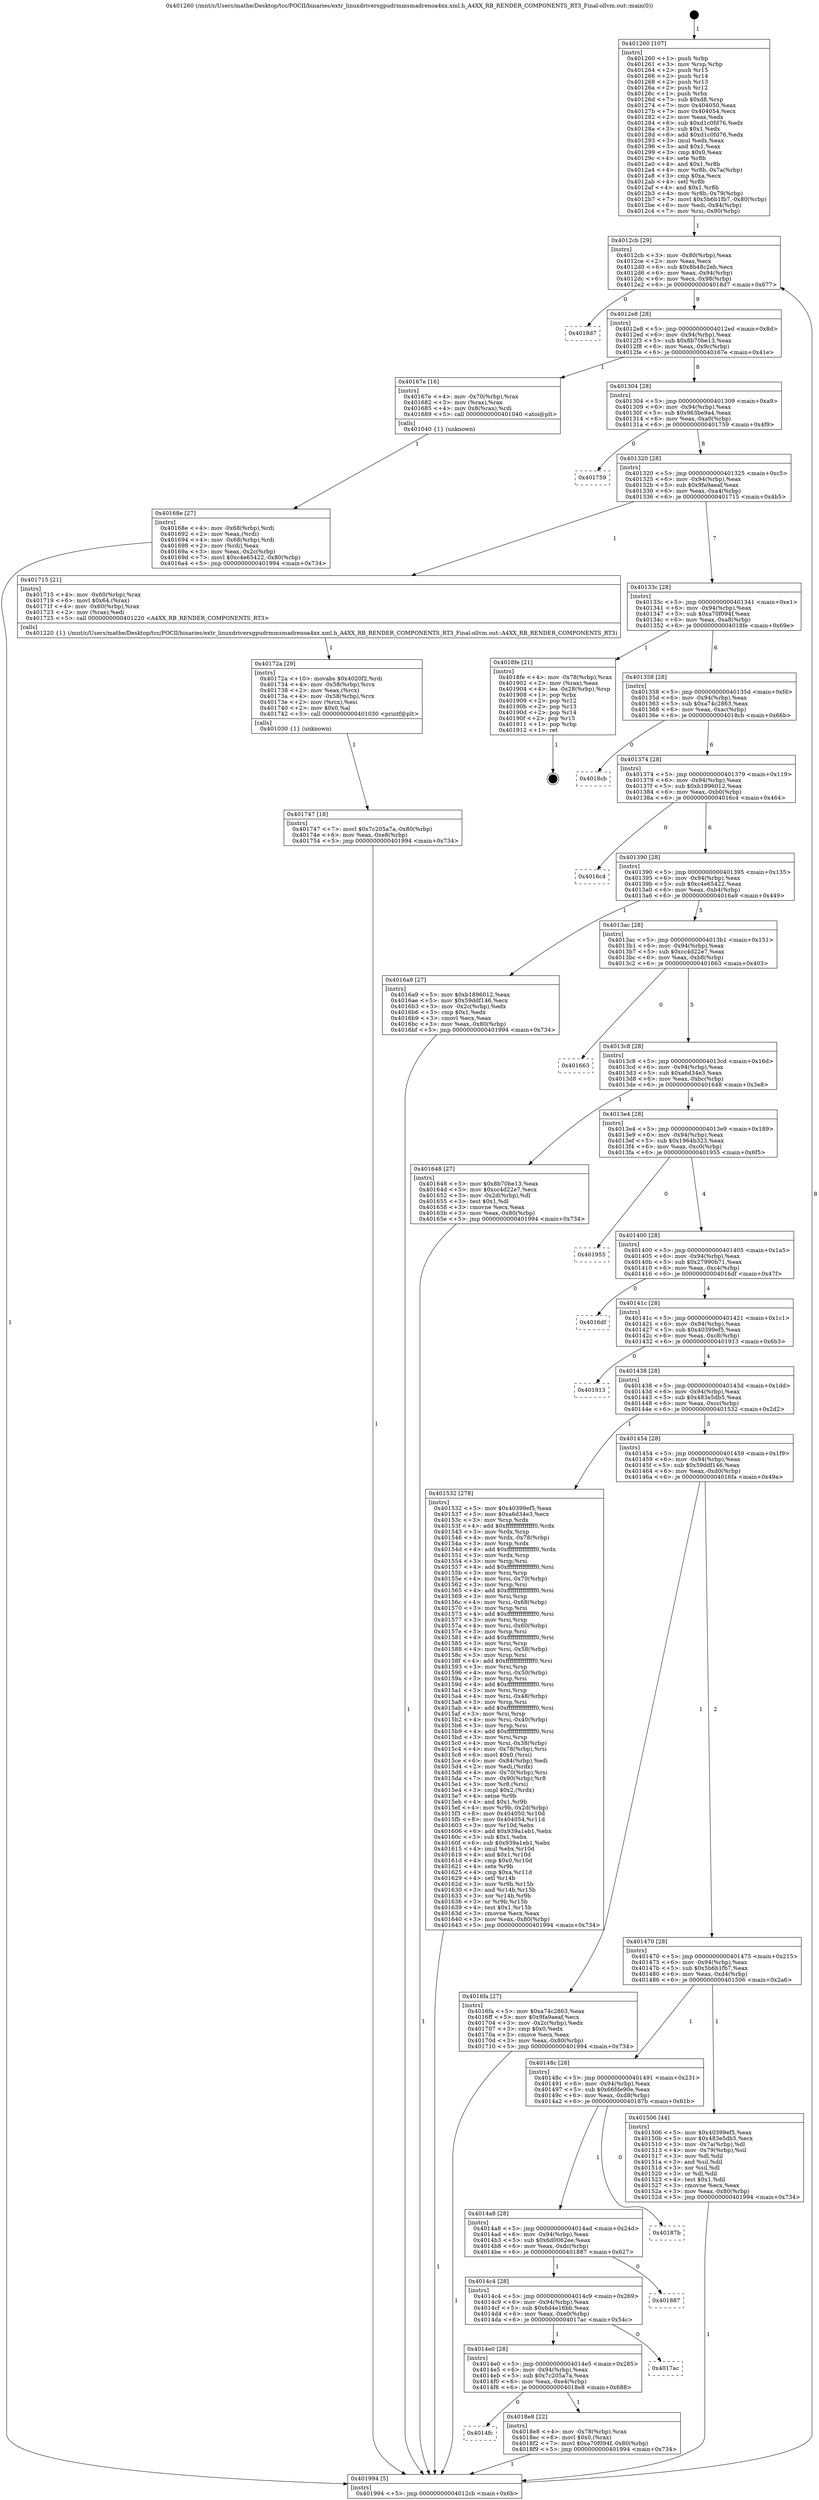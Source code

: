 digraph "0x401260" {
  label = "0x401260 (/mnt/c/Users/mathe/Desktop/tcc/POCII/binaries/extr_linuxdriversgpudrmmsmadrenoa4xx.xml.h_A4XX_RB_RENDER_COMPONENTS_RT3_Final-ollvm.out::main(0))"
  labelloc = "t"
  node[shape=record]

  Entry [label="",width=0.3,height=0.3,shape=circle,fillcolor=black,style=filled]
  "0x4012cb" [label="{
     0x4012cb [29]\l
     | [instrs]\l
     &nbsp;&nbsp;0x4012cb \<+3\>: mov -0x80(%rbp),%eax\l
     &nbsp;&nbsp;0x4012ce \<+2\>: mov %eax,%ecx\l
     &nbsp;&nbsp;0x4012d0 \<+6\>: sub $0x8b48c2eb,%ecx\l
     &nbsp;&nbsp;0x4012d6 \<+6\>: mov %eax,-0x94(%rbp)\l
     &nbsp;&nbsp;0x4012dc \<+6\>: mov %ecx,-0x98(%rbp)\l
     &nbsp;&nbsp;0x4012e2 \<+6\>: je 00000000004018d7 \<main+0x677\>\l
  }"]
  "0x4018d7" [label="{
     0x4018d7\l
  }", style=dashed]
  "0x4012e8" [label="{
     0x4012e8 [28]\l
     | [instrs]\l
     &nbsp;&nbsp;0x4012e8 \<+5\>: jmp 00000000004012ed \<main+0x8d\>\l
     &nbsp;&nbsp;0x4012ed \<+6\>: mov -0x94(%rbp),%eax\l
     &nbsp;&nbsp;0x4012f3 \<+5\>: sub $0x8b70be13,%eax\l
     &nbsp;&nbsp;0x4012f8 \<+6\>: mov %eax,-0x9c(%rbp)\l
     &nbsp;&nbsp;0x4012fe \<+6\>: je 000000000040167e \<main+0x41e\>\l
  }"]
  Exit [label="",width=0.3,height=0.3,shape=circle,fillcolor=black,style=filled,peripheries=2]
  "0x40167e" [label="{
     0x40167e [16]\l
     | [instrs]\l
     &nbsp;&nbsp;0x40167e \<+4\>: mov -0x70(%rbp),%rax\l
     &nbsp;&nbsp;0x401682 \<+3\>: mov (%rax),%rax\l
     &nbsp;&nbsp;0x401685 \<+4\>: mov 0x8(%rax),%rdi\l
     &nbsp;&nbsp;0x401689 \<+5\>: call 0000000000401040 \<atoi@plt\>\l
     | [calls]\l
     &nbsp;&nbsp;0x401040 \{1\} (unknown)\l
  }"]
  "0x401304" [label="{
     0x401304 [28]\l
     | [instrs]\l
     &nbsp;&nbsp;0x401304 \<+5\>: jmp 0000000000401309 \<main+0xa9\>\l
     &nbsp;&nbsp;0x401309 \<+6\>: mov -0x94(%rbp),%eax\l
     &nbsp;&nbsp;0x40130f \<+5\>: sub $0x963be9a4,%eax\l
     &nbsp;&nbsp;0x401314 \<+6\>: mov %eax,-0xa0(%rbp)\l
     &nbsp;&nbsp;0x40131a \<+6\>: je 0000000000401759 \<main+0x4f9\>\l
  }"]
  "0x4014fc" [label="{
     0x4014fc\l
  }", style=dashed]
  "0x401759" [label="{
     0x401759\l
  }", style=dashed]
  "0x401320" [label="{
     0x401320 [28]\l
     | [instrs]\l
     &nbsp;&nbsp;0x401320 \<+5\>: jmp 0000000000401325 \<main+0xc5\>\l
     &nbsp;&nbsp;0x401325 \<+6\>: mov -0x94(%rbp),%eax\l
     &nbsp;&nbsp;0x40132b \<+5\>: sub $0x9fa9aeaf,%eax\l
     &nbsp;&nbsp;0x401330 \<+6\>: mov %eax,-0xa4(%rbp)\l
     &nbsp;&nbsp;0x401336 \<+6\>: je 0000000000401715 \<main+0x4b5\>\l
  }"]
  "0x4018e8" [label="{
     0x4018e8 [22]\l
     | [instrs]\l
     &nbsp;&nbsp;0x4018e8 \<+4\>: mov -0x78(%rbp),%rax\l
     &nbsp;&nbsp;0x4018ec \<+6\>: movl $0x0,(%rax)\l
     &nbsp;&nbsp;0x4018f2 \<+7\>: movl $0xa70f094f,-0x80(%rbp)\l
     &nbsp;&nbsp;0x4018f9 \<+5\>: jmp 0000000000401994 \<main+0x734\>\l
  }"]
  "0x401715" [label="{
     0x401715 [21]\l
     | [instrs]\l
     &nbsp;&nbsp;0x401715 \<+4\>: mov -0x60(%rbp),%rax\l
     &nbsp;&nbsp;0x401719 \<+6\>: movl $0x64,(%rax)\l
     &nbsp;&nbsp;0x40171f \<+4\>: mov -0x60(%rbp),%rax\l
     &nbsp;&nbsp;0x401723 \<+2\>: mov (%rax),%edi\l
     &nbsp;&nbsp;0x401725 \<+5\>: call 0000000000401220 \<A4XX_RB_RENDER_COMPONENTS_RT3\>\l
     | [calls]\l
     &nbsp;&nbsp;0x401220 \{1\} (/mnt/c/Users/mathe/Desktop/tcc/POCII/binaries/extr_linuxdriversgpudrmmsmadrenoa4xx.xml.h_A4XX_RB_RENDER_COMPONENTS_RT3_Final-ollvm.out::A4XX_RB_RENDER_COMPONENTS_RT3)\l
  }"]
  "0x40133c" [label="{
     0x40133c [28]\l
     | [instrs]\l
     &nbsp;&nbsp;0x40133c \<+5\>: jmp 0000000000401341 \<main+0xe1\>\l
     &nbsp;&nbsp;0x401341 \<+6\>: mov -0x94(%rbp),%eax\l
     &nbsp;&nbsp;0x401347 \<+5\>: sub $0xa70f094f,%eax\l
     &nbsp;&nbsp;0x40134c \<+6\>: mov %eax,-0xa8(%rbp)\l
     &nbsp;&nbsp;0x401352 \<+6\>: je 00000000004018fe \<main+0x69e\>\l
  }"]
  "0x4014e0" [label="{
     0x4014e0 [28]\l
     | [instrs]\l
     &nbsp;&nbsp;0x4014e0 \<+5\>: jmp 00000000004014e5 \<main+0x285\>\l
     &nbsp;&nbsp;0x4014e5 \<+6\>: mov -0x94(%rbp),%eax\l
     &nbsp;&nbsp;0x4014eb \<+5\>: sub $0x7c205a7a,%eax\l
     &nbsp;&nbsp;0x4014f0 \<+6\>: mov %eax,-0xe4(%rbp)\l
     &nbsp;&nbsp;0x4014f6 \<+6\>: je 00000000004018e8 \<main+0x688\>\l
  }"]
  "0x4018fe" [label="{
     0x4018fe [21]\l
     | [instrs]\l
     &nbsp;&nbsp;0x4018fe \<+4\>: mov -0x78(%rbp),%rax\l
     &nbsp;&nbsp;0x401902 \<+2\>: mov (%rax),%eax\l
     &nbsp;&nbsp;0x401904 \<+4\>: lea -0x28(%rbp),%rsp\l
     &nbsp;&nbsp;0x401908 \<+1\>: pop %rbx\l
     &nbsp;&nbsp;0x401909 \<+2\>: pop %r12\l
     &nbsp;&nbsp;0x40190b \<+2\>: pop %r13\l
     &nbsp;&nbsp;0x40190d \<+2\>: pop %r14\l
     &nbsp;&nbsp;0x40190f \<+2\>: pop %r15\l
     &nbsp;&nbsp;0x401911 \<+1\>: pop %rbp\l
     &nbsp;&nbsp;0x401912 \<+1\>: ret\l
  }"]
  "0x401358" [label="{
     0x401358 [28]\l
     | [instrs]\l
     &nbsp;&nbsp;0x401358 \<+5\>: jmp 000000000040135d \<main+0xfd\>\l
     &nbsp;&nbsp;0x40135d \<+6\>: mov -0x94(%rbp),%eax\l
     &nbsp;&nbsp;0x401363 \<+5\>: sub $0xa74c2863,%eax\l
     &nbsp;&nbsp;0x401368 \<+6\>: mov %eax,-0xac(%rbp)\l
     &nbsp;&nbsp;0x40136e \<+6\>: je 00000000004018cb \<main+0x66b\>\l
  }"]
  "0x4017ac" [label="{
     0x4017ac\l
  }", style=dashed]
  "0x4018cb" [label="{
     0x4018cb\l
  }", style=dashed]
  "0x401374" [label="{
     0x401374 [28]\l
     | [instrs]\l
     &nbsp;&nbsp;0x401374 \<+5\>: jmp 0000000000401379 \<main+0x119\>\l
     &nbsp;&nbsp;0x401379 \<+6\>: mov -0x94(%rbp),%eax\l
     &nbsp;&nbsp;0x40137f \<+5\>: sub $0xb1896012,%eax\l
     &nbsp;&nbsp;0x401384 \<+6\>: mov %eax,-0xb0(%rbp)\l
     &nbsp;&nbsp;0x40138a \<+6\>: je 00000000004016c4 \<main+0x464\>\l
  }"]
  "0x4014c4" [label="{
     0x4014c4 [28]\l
     | [instrs]\l
     &nbsp;&nbsp;0x4014c4 \<+5\>: jmp 00000000004014c9 \<main+0x269\>\l
     &nbsp;&nbsp;0x4014c9 \<+6\>: mov -0x94(%rbp),%eax\l
     &nbsp;&nbsp;0x4014cf \<+5\>: sub $0x6d4e16bb,%eax\l
     &nbsp;&nbsp;0x4014d4 \<+6\>: mov %eax,-0xe0(%rbp)\l
     &nbsp;&nbsp;0x4014da \<+6\>: je 00000000004017ac \<main+0x54c\>\l
  }"]
  "0x4016c4" [label="{
     0x4016c4\l
  }", style=dashed]
  "0x401390" [label="{
     0x401390 [28]\l
     | [instrs]\l
     &nbsp;&nbsp;0x401390 \<+5\>: jmp 0000000000401395 \<main+0x135\>\l
     &nbsp;&nbsp;0x401395 \<+6\>: mov -0x94(%rbp),%eax\l
     &nbsp;&nbsp;0x40139b \<+5\>: sub $0xc4e65422,%eax\l
     &nbsp;&nbsp;0x4013a0 \<+6\>: mov %eax,-0xb4(%rbp)\l
     &nbsp;&nbsp;0x4013a6 \<+6\>: je 00000000004016a9 \<main+0x449\>\l
  }"]
  "0x401887" [label="{
     0x401887\l
  }", style=dashed]
  "0x4016a9" [label="{
     0x4016a9 [27]\l
     | [instrs]\l
     &nbsp;&nbsp;0x4016a9 \<+5\>: mov $0xb1896012,%eax\l
     &nbsp;&nbsp;0x4016ae \<+5\>: mov $0x59ddf146,%ecx\l
     &nbsp;&nbsp;0x4016b3 \<+3\>: mov -0x2c(%rbp),%edx\l
     &nbsp;&nbsp;0x4016b6 \<+3\>: cmp $0x1,%edx\l
     &nbsp;&nbsp;0x4016b9 \<+3\>: cmovl %ecx,%eax\l
     &nbsp;&nbsp;0x4016bc \<+3\>: mov %eax,-0x80(%rbp)\l
     &nbsp;&nbsp;0x4016bf \<+5\>: jmp 0000000000401994 \<main+0x734\>\l
  }"]
  "0x4013ac" [label="{
     0x4013ac [28]\l
     | [instrs]\l
     &nbsp;&nbsp;0x4013ac \<+5\>: jmp 00000000004013b1 \<main+0x151\>\l
     &nbsp;&nbsp;0x4013b1 \<+6\>: mov -0x94(%rbp),%eax\l
     &nbsp;&nbsp;0x4013b7 \<+5\>: sub $0xcc4d22e7,%eax\l
     &nbsp;&nbsp;0x4013bc \<+6\>: mov %eax,-0xb8(%rbp)\l
     &nbsp;&nbsp;0x4013c2 \<+6\>: je 0000000000401663 \<main+0x403\>\l
  }"]
  "0x4014a8" [label="{
     0x4014a8 [28]\l
     | [instrs]\l
     &nbsp;&nbsp;0x4014a8 \<+5\>: jmp 00000000004014ad \<main+0x24d\>\l
     &nbsp;&nbsp;0x4014ad \<+6\>: mov -0x94(%rbp),%eax\l
     &nbsp;&nbsp;0x4014b3 \<+5\>: sub $0x6d0062ee,%eax\l
     &nbsp;&nbsp;0x4014b8 \<+6\>: mov %eax,-0xdc(%rbp)\l
     &nbsp;&nbsp;0x4014be \<+6\>: je 0000000000401887 \<main+0x627\>\l
  }"]
  "0x401663" [label="{
     0x401663\l
  }", style=dashed]
  "0x4013c8" [label="{
     0x4013c8 [28]\l
     | [instrs]\l
     &nbsp;&nbsp;0x4013c8 \<+5\>: jmp 00000000004013cd \<main+0x16d\>\l
     &nbsp;&nbsp;0x4013cd \<+6\>: mov -0x94(%rbp),%eax\l
     &nbsp;&nbsp;0x4013d3 \<+5\>: sub $0xa6d34e3,%eax\l
     &nbsp;&nbsp;0x4013d8 \<+6\>: mov %eax,-0xbc(%rbp)\l
     &nbsp;&nbsp;0x4013de \<+6\>: je 0000000000401648 \<main+0x3e8\>\l
  }"]
  "0x40187b" [label="{
     0x40187b\l
  }", style=dashed]
  "0x401648" [label="{
     0x401648 [27]\l
     | [instrs]\l
     &nbsp;&nbsp;0x401648 \<+5\>: mov $0x8b70be13,%eax\l
     &nbsp;&nbsp;0x40164d \<+5\>: mov $0xcc4d22e7,%ecx\l
     &nbsp;&nbsp;0x401652 \<+3\>: mov -0x2d(%rbp),%dl\l
     &nbsp;&nbsp;0x401655 \<+3\>: test $0x1,%dl\l
     &nbsp;&nbsp;0x401658 \<+3\>: cmovne %ecx,%eax\l
     &nbsp;&nbsp;0x40165b \<+3\>: mov %eax,-0x80(%rbp)\l
     &nbsp;&nbsp;0x40165e \<+5\>: jmp 0000000000401994 \<main+0x734\>\l
  }"]
  "0x4013e4" [label="{
     0x4013e4 [28]\l
     | [instrs]\l
     &nbsp;&nbsp;0x4013e4 \<+5\>: jmp 00000000004013e9 \<main+0x189\>\l
     &nbsp;&nbsp;0x4013e9 \<+6\>: mov -0x94(%rbp),%eax\l
     &nbsp;&nbsp;0x4013ef \<+5\>: sub $0x1964b323,%eax\l
     &nbsp;&nbsp;0x4013f4 \<+6\>: mov %eax,-0xc0(%rbp)\l
     &nbsp;&nbsp;0x4013fa \<+6\>: je 0000000000401955 \<main+0x6f5\>\l
  }"]
  "0x401747" [label="{
     0x401747 [18]\l
     | [instrs]\l
     &nbsp;&nbsp;0x401747 \<+7\>: movl $0x7c205a7a,-0x80(%rbp)\l
     &nbsp;&nbsp;0x40174e \<+6\>: mov %eax,-0xe8(%rbp)\l
     &nbsp;&nbsp;0x401754 \<+5\>: jmp 0000000000401994 \<main+0x734\>\l
  }"]
  "0x401955" [label="{
     0x401955\l
  }", style=dashed]
  "0x401400" [label="{
     0x401400 [28]\l
     | [instrs]\l
     &nbsp;&nbsp;0x401400 \<+5\>: jmp 0000000000401405 \<main+0x1a5\>\l
     &nbsp;&nbsp;0x401405 \<+6\>: mov -0x94(%rbp),%eax\l
     &nbsp;&nbsp;0x40140b \<+5\>: sub $0x27990b71,%eax\l
     &nbsp;&nbsp;0x401410 \<+6\>: mov %eax,-0xc4(%rbp)\l
     &nbsp;&nbsp;0x401416 \<+6\>: je 00000000004016df \<main+0x47f\>\l
  }"]
  "0x40172a" [label="{
     0x40172a [29]\l
     | [instrs]\l
     &nbsp;&nbsp;0x40172a \<+10\>: movabs $0x4020f2,%rdi\l
     &nbsp;&nbsp;0x401734 \<+4\>: mov -0x58(%rbp),%rcx\l
     &nbsp;&nbsp;0x401738 \<+2\>: mov %eax,(%rcx)\l
     &nbsp;&nbsp;0x40173a \<+4\>: mov -0x58(%rbp),%rcx\l
     &nbsp;&nbsp;0x40173e \<+2\>: mov (%rcx),%esi\l
     &nbsp;&nbsp;0x401740 \<+2\>: mov $0x0,%al\l
     &nbsp;&nbsp;0x401742 \<+5\>: call 0000000000401030 \<printf@plt\>\l
     | [calls]\l
     &nbsp;&nbsp;0x401030 \{1\} (unknown)\l
  }"]
  "0x4016df" [label="{
     0x4016df\l
  }", style=dashed]
  "0x40141c" [label="{
     0x40141c [28]\l
     | [instrs]\l
     &nbsp;&nbsp;0x40141c \<+5\>: jmp 0000000000401421 \<main+0x1c1\>\l
     &nbsp;&nbsp;0x401421 \<+6\>: mov -0x94(%rbp),%eax\l
     &nbsp;&nbsp;0x401427 \<+5\>: sub $0x40399ef5,%eax\l
     &nbsp;&nbsp;0x40142c \<+6\>: mov %eax,-0xc8(%rbp)\l
     &nbsp;&nbsp;0x401432 \<+6\>: je 0000000000401913 \<main+0x6b3\>\l
  }"]
  "0x40168e" [label="{
     0x40168e [27]\l
     | [instrs]\l
     &nbsp;&nbsp;0x40168e \<+4\>: mov -0x68(%rbp),%rdi\l
     &nbsp;&nbsp;0x401692 \<+2\>: mov %eax,(%rdi)\l
     &nbsp;&nbsp;0x401694 \<+4\>: mov -0x68(%rbp),%rdi\l
     &nbsp;&nbsp;0x401698 \<+2\>: mov (%rdi),%eax\l
     &nbsp;&nbsp;0x40169a \<+3\>: mov %eax,-0x2c(%rbp)\l
     &nbsp;&nbsp;0x40169d \<+7\>: movl $0xc4e65422,-0x80(%rbp)\l
     &nbsp;&nbsp;0x4016a4 \<+5\>: jmp 0000000000401994 \<main+0x734\>\l
  }"]
  "0x401913" [label="{
     0x401913\l
  }", style=dashed]
  "0x401438" [label="{
     0x401438 [28]\l
     | [instrs]\l
     &nbsp;&nbsp;0x401438 \<+5\>: jmp 000000000040143d \<main+0x1dd\>\l
     &nbsp;&nbsp;0x40143d \<+6\>: mov -0x94(%rbp),%eax\l
     &nbsp;&nbsp;0x401443 \<+5\>: sub $0x483e5db5,%eax\l
     &nbsp;&nbsp;0x401448 \<+6\>: mov %eax,-0xcc(%rbp)\l
     &nbsp;&nbsp;0x40144e \<+6\>: je 0000000000401532 \<main+0x2d2\>\l
  }"]
  "0x401260" [label="{
     0x401260 [107]\l
     | [instrs]\l
     &nbsp;&nbsp;0x401260 \<+1\>: push %rbp\l
     &nbsp;&nbsp;0x401261 \<+3\>: mov %rsp,%rbp\l
     &nbsp;&nbsp;0x401264 \<+2\>: push %r15\l
     &nbsp;&nbsp;0x401266 \<+2\>: push %r14\l
     &nbsp;&nbsp;0x401268 \<+2\>: push %r13\l
     &nbsp;&nbsp;0x40126a \<+2\>: push %r12\l
     &nbsp;&nbsp;0x40126c \<+1\>: push %rbx\l
     &nbsp;&nbsp;0x40126d \<+7\>: sub $0xd8,%rsp\l
     &nbsp;&nbsp;0x401274 \<+7\>: mov 0x404050,%eax\l
     &nbsp;&nbsp;0x40127b \<+7\>: mov 0x404054,%ecx\l
     &nbsp;&nbsp;0x401282 \<+2\>: mov %eax,%edx\l
     &nbsp;&nbsp;0x401284 \<+6\>: sub $0xd1c0fd76,%edx\l
     &nbsp;&nbsp;0x40128a \<+3\>: sub $0x1,%edx\l
     &nbsp;&nbsp;0x40128d \<+6\>: add $0xd1c0fd76,%edx\l
     &nbsp;&nbsp;0x401293 \<+3\>: imul %edx,%eax\l
     &nbsp;&nbsp;0x401296 \<+3\>: and $0x1,%eax\l
     &nbsp;&nbsp;0x401299 \<+3\>: cmp $0x0,%eax\l
     &nbsp;&nbsp;0x40129c \<+4\>: sete %r8b\l
     &nbsp;&nbsp;0x4012a0 \<+4\>: and $0x1,%r8b\l
     &nbsp;&nbsp;0x4012a4 \<+4\>: mov %r8b,-0x7a(%rbp)\l
     &nbsp;&nbsp;0x4012a8 \<+3\>: cmp $0xa,%ecx\l
     &nbsp;&nbsp;0x4012ab \<+4\>: setl %r8b\l
     &nbsp;&nbsp;0x4012af \<+4\>: and $0x1,%r8b\l
     &nbsp;&nbsp;0x4012b3 \<+4\>: mov %r8b,-0x79(%rbp)\l
     &nbsp;&nbsp;0x4012b7 \<+7\>: movl $0x5b6b1fb7,-0x80(%rbp)\l
     &nbsp;&nbsp;0x4012be \<+6\>: mov %edi,-0x84(%rbp)\l
     &nbsp;&nbsp;0x4012c4 \<+7\>: mov %rsi,-0x90(%rbp)\l
  }"]
  "0x401532" [label="{
     0x401532 [278]\l
     | [instrs]\l
     &nbsp;&nbsp;0x401532 \<+5\>: mov $0x40399ef5,%eax\l
     &nbsp;&nbsp;0x401537 \<+5\>: mov $0xa6d34e3,%ecx\l
     &nbsp;&nbsp;0x40153c \<+3\>: mov %rsp,%rdx\l
     &nbsp;&nbsp;0x40153f \<+4\>: add $0xfffffffffffffff0,%rdx\l
     &nbsp;&nbsp;0x401543 \<+3\>: mov %rdx,%rsp\l
     &nbsp;&nbsp;0x401546 \<+4\>: mov %rdx,-0x78(%rbp)\l
     &nbsp;&nbsp;0x40154a \<+3\>: mov %rsp,%rdx\l
     &nbsp;&nbsp;0x40154d \<+4\>: add $0xfffffffffffffff0,%rdx\l
     &nbsp;&nbsp;0x401551 \<+3\>: mov %rdx,%rsp\l
     &nbsp;&nbsp;0x401554 \<+3\>: mov %rsp,%rsi\l
     &nbsp;&nbsp;0x401557 \<+4\>: add $0xfffffffffffffff0,%rsi\l
     &nbsp;&nbsp;0x40155b \<+3\>: mov %rsi,%rsp\l
     &nbsp;&nbsp;0x40155e \<+4\>: mov %rsi,-0x70(%rbp)\l
     &nbsp;&nbsp;0x401562 \<+3\>: mov %rsp,%rsi\l
     &nbsp;&nbsp;0x401565 \<+4\>: add $0xfffffffffffffff0,%rsi\l
     &nbsp;&nbsp;0x401569 \<+3\>: mov %rsi,%rsp\l
     &nbsp;&nbsp;0x40156c \<+4\>: mov %rsi,-0x68(%rbp)\l
     &nbsp;&nbsp;0x401570 \<+3\>: mov %rsp,%rsi\l
     &nbsp;&nbsp;0x401573 \<+4\>: add $0xfffffffffffffff0,%rsi\l
     &nbsp;&nbsp;0x401577 \<+3\>: mov %rsi,%rsp\l
     &nbsp;&nbsp;0x40157a \<+4\>: mov %rsi,-0x60(%rbp)\l
     &nbsp;&nbsp;0x40157e \<+3\>: mov %rsp,%rsi\l
     &nbsp;&nbsp;0x401581 \<+4\>: add $0xfffffffffffffff0,%rsi\l
     &nbsp;&nbsp;0x401585 \<+3\>: mov %rsi,%rsp\l
     &nbsp;&nbsp;0x401588 \<+4\>: mov %rsi,-0x58(%rbp)\l
     &nbsp;&nbsp;0x40158c \<+3\>: mov %rsp,%rsi\l
     &nbsp;&nbsp;0x40158f \<+4\>: add $0xfffffffffffffff0,%rsi\l
     &nbsp;&nbsp;0x401593 \<+3\>: mov %rsi,%rsp\l
     &nbsp;&nbsp;0x401596 \<+4\>: mov %rsi,-0x50(%rbp)\l
     &nbsp;&nbsp;0x40159a \<+3\>: mov %rsp,%rsi\l
     &nbsp;&nbsp;0x40159d \<+4\>: add $0xfffffffffffffff0,%rsi\l
     &nbsp;&nbsp;0x4015a1 \<+3\>: mov %rsi,%rsp\l
     &nbsp;&nbsp;0x4015a4 \<+4\>: mov %rsi,-0x48(%rbp)\l
     &nbsp;&nbsp;0x4015a8 \<+3\>: mov %rsp,%rsi\l
     &nbsp;&nbsp;0x4015ab \<+4\>: add $0xfffffffffffffff0,%rsi\l
     &nbsp;&nbsp;0x4015af \<+3\>: mov %rsi,%rsp\l
     &nbsp;&nbsp;0x4015b2 \<+4\>: mov %rsi,-0x40(%rbp)\l
     &nbsp;&nbsp;0x4015b6 \<+3\>: mov %rsp,%rsi\l
     &nbsp;&nbsp;0x4015b9 \<+4\>: add $0xfffffffffffffff0,%rsi\l
     &nbsp;&nbsp;0x4015bd \<+3\>: mov %rsi,%rsp\l
     &nbsp;&nbsp;0x4015c0 \<+4\>: mov %rsi,-0x38(%rbp)\l
     &nbsp;&nbsp;0x4015c4 \<+4\>: mov -0x78(%rbp),%rsi\l
     &nbsp;&nbsp;0x4015c8 \<+6\>: movl $0x0,(%rsi)\l
     &nbsp;&nbsp;0x4015ce \<+6\>: mov -0x84(%rbp),%edi\l
     &nbsp;&nbsp;0x4015d4 \<+2\>: mov %edi,(%rdx)\l
     &nbsp;&nbsp;0x4015d6 \<+4\>: mov -0x70(%rbp),%rsi\l
     &nbsp;&nbsp;0x4015da \<+7\>: mov -0x90(%rbp),%r8\l
     &nbsp;&nbsp;0x4015e1 \<+3\>: mov %r8,(%rsi)\l
     &nbsp;&nbsp;0x4015e4 \<+3\>: cmpl $0x2,(%rdx)\l
     &nbsp;&nbsp;0x4015e7 \<+4\>: setne %r9b\l
     &nbsp;&nbsp;0x4015eb \<+4\>: and $0x1,%r9b\l
     &nbsp;&nbsp;0x4015ef \<+4\>: mov %r9b,-0x2d(%rbp)\l
     &nbsp;&nbsp;0x4015f3 \<+8\>: mov 0x404050,%r10d\l
     &nbsp;&nbsp;0x4015fb \<+8\>: mov 0x404054,%r11d\l
     &nbsp;&nbsp;0x401603 \<+3\>: mov %r10d,%ebx\l
     &nbsp;&nbsp;0x401606 \<+6\>: add $0x939a1eb1,%ebx\l
     &nbsp;&nbsp;0x40160c \<+3\>: sub $0x1,%ebx\l
     &nbsp;&nbsp;0x40160f \<+6\>: sub $0x939a1eb1,%ebx\l
     &nbsp;&nbsp;0x401615 \<+4\>: imul %ebx,%r10d\l
     &nbsp;&nbsp;0x401619 \<+4\>: and $0x1,%r10d\l
     &nbsp;&nbsp;0x40161d \<+4\>: cmp $0x0,%r10d\l
     &nbsp;&nbsp;0x401621 \<+4\>: sete %r9b\l
     &nbsp;&nbsp;0x401625 \<+4\>: cmp $0xa,%r11d\l
     &nbsp;&nbsp;0x401629 \<+4\>: setl %r14b\l
     &nbsp;&nbsp;0x40162d \<+3\>: mov %r9b,%r15b\l
     &nbsp;&nbsp;0x401630 \<+3\>: and %r14b,%r15b\l
     &nbsp;&nbsp;0x401633 \<+3\>: xor %r14b,%r9b\l
     &nbsp;&nbsp;0x401636 \<+3\>: or %r9b,%r15b\l
     &nbsp;&nbsp;0x401639 \<+4\>: test $0x1,%r15b\l
     &nbsp;&nbsp;0x40163d \<+3\>: cmovne %ecx,%eax\l
     &nbsp;&nbsp;0x401640 \<+3\>: mov %eax,-0x80(%rbp)\l
     &nbsp;&nbsp;0x401643 \<+5\>: jmp 0000000000401994 \<main+0x734\>\l
  }"]
  "0x401454" [label="{
     0x401454 [28]\l
     | [instrs]\l
     &nbsp;&nbsp;0x401454 \<+5\>: jmp 0000000000401459 \<main+0x1f9\>\l
     &nbsp;&nbsp;0x401459 \<+6\>: mov -0x94(%rbp),%eax\l
     &nbsp;&nbsp;0x40145f \<+5\>: sub $0x59ddf146,%eax\l
     &nbsp;&nbsp;0x401464 \<+6\>: mov %eax,-0xd0(%rbp)\l
     &nbsp;&nbsp;0x40146a \<+6\>: je 00000000004016fa \<main+0x49a\>\l
  }"]
  "0x401994" [label="{
     0x401994 [5]\l
     | [instrs]\l
     &nbsp;&nbsp;0x401994 \<+5\>: jmp 00000000004012cb \<main+0x6b\>\l
  }"]
  "0x4016fa" [label="{
     0x4016fa [27]\l
     | [instrs]\l
     &nbsp;&nbsp;0x4016fa \<+5\>: mov $0xa74c2863,%eax\l
     &nbsp;&nbsp;0x4016ff \<+5\>: mov $0x9fa9aeaf,%ecx\l
     &nbsp;&nbsp;0x401704 \<+3\>: mov -0x2c(%rbp),%edx\l
     &nbsp;&nbsp;0x401707 \<+3\>: cmp $0x0,%edx\l
     &nbsp;&nbsp;0x40170a \<+3\>: cmove %ecx,%eax\l
     &nbsp;&nbsp;0x40170d \<+3\>: mov %eax,-0x80(%rbp)\l
     &nbsp;&nbsp;0x401710 \<+5\>: jmp 0000000000401994 \<main+0x734\>\l
  }"]
  "0x401470" [label="{
     0x401470 [28]\l
     | [instrs]\l
     &nbsp;&nbsp;0x401470 \<+5\>: jmp 0000000000401475 \<main+0x215\>\l
     &nbsp;&nbsp;0x401475 \<+6\>: mov -0x94(%rbp),%eax\l
     &nbsp;&nbsp;0x40147b \<+5\>: sub $0x5b6b1fb7,%eax\l
     &nbsp;&nbsp;0x401480 \<+6\>: mov %eax,-0xd4(%rbp)\l
     &nbsp;&nbsp;0x401486 \<+6\>: je 0000000000401506 \<main+0x2a6\>\l
  }"]
  "0x40148c" [label="{
     0x40148c [28]\l
     | [instrs]\l
     &nbsp;&nbsp;0x40148c \<+5\>: jmp 0000000000401491 \<main+0x231\>\l
     &nbsp;&nbsp;0x401491 \<+6\>: mov -0x94(%rbp),%eax\l
     &nbsp;&nbsp;0x401497 \<+5\>: sub $0x66fde90e,%eax\l
     &nbsp;&nbsp;0x40149c \<+6\>: mov %eax,-0xd8(%rbp)\l
     &nbsp;&nbsp;0x4014a2 \<+6\>: je 000000000040187b \<main+0x61b\>\l
  }"]
  "0x401506" [label="{
     0x401506 [44]\l
     | [instrs]\l
     &nbsp;&nbsp;0x401506 \<+5\>: mov $0x40399ef5,%eax\l
     &nbsp;&nbsp;0x40150b \<+5\>: mov $0x483e5db5,%ecx\l
     &nbsp;&nbsp;0x401510 \<+3\>: mov -0x7a(%rbp),%dl\l
     &nbsp;&nbsp;0x401513 \<+4\>: mov -0x79(%rbp),%sil\l
     &nbsp;&nbsp;0x401517 \<+3\>: mov %dl,%dil\l
     &nbsp;&nbsp;0x40151a \<+3\>: and %sil,%dil\l
     &nbsp;&nbsp;0x40151d \<+3\>: xor %sil,%dl\l
     &nbsp;&nbsp;0x401520 \<+3\>: or %dl,%dil\l
     &nbsp;&nbsp;0x401523 \<+4\>: test $0x1,%dil\l
     &nbsp;&nbsp;0x401527 \<+3\>: cmovne %ecx,%eax\l
     &nbsp;&nbsp;0x40152a \<+3\>: mov %eax,-0x80(%rbp)\l
     &nbsp;&nbsp;0x40152d \<+5\>: jmp 0000000000401994 \<main+0x734\>\l
  }"]
  Entry -> "0x401260" [label=" 1"]
  "0x4012cb" -> "0x4018d7" [label=" 0"]
  "0x4012cb" -> "0x4012e8" [label=" 9"]
  "0x4018fe" -> Exit [label=" 1"]
  "0x4012e8" -> "0x40167e" [label=" 1"]
  "0x4012e8" -> "0x401304" [label=" 8"]
  "0x4018e8" -> "0x401994" [label=" 1"]
  "0x401304" -> "0x401759" [label=" 0"]
  "0x401304" -> "0x401320" [label=" 8"]
  "0x4014e0" -> "0x4014fc" [label=" 0"]
  "0x401320" -> "0x401715" [label=" 1"]
  "0x401320" -> "0x40133c" [label=" 7"]
  "0x4014e0" -> "0x4018e8" [label=" 1"]
  "0x40133c" -> "0x4018fe" [label=" 1"]
  "0x40133c" -> "0x401358" [label=" 6"]
  "0x4014c4" -> "0x4014e0" [label=" 1"]
  "0x401358" -> "0x4018cb" [label=" 0"]
  "0x401358" -> "0x401374" [label=" 6"]
  "0x4014c4" -> "0x4017ac" [label=" 0"]
  "0x401374" -> "0x4016c4" [label=" 0"]
  "0x401374" -> "0x401390" [label=" 6"]
  "0x4014a8" -> "0x4014c4" [label=" 1"]
  "0x401390" -> "0x4016a9" [label=" 1"]
  "0x401390" -> "0x4013ac" [label=" 5"]
  "0x4014a8" -> "0x401887" [label=" 0"]
  "0x4013ac" -> "0x401663" [label=" 0"]
  "0x4013ac" -> "0x4013c8" [label=" 5"]
  "0x40148c" -> "0x4014a8" [label=" 1"]
  "0x4013c8" -> "0x401648" [label=" 1"]
  "0x4013c8" -> "0x4013e4" [label=" 4"]
  "0x40148c" -> "0x40187b" [label=" 0"]
  "0x4013e4" -> "0x401955" [label=" 0"]
  "0x4013e4" -> "0x401400" [label=" 4"]
  "0x401747" -> "0x401994" [label=" 1"]
  "0x401400" -> "0x4016df" [label=" 0"]
  "0x401400" -> "0x40141c" [label=" 4"]
  "0x40172a" -> "0x401747" [label=" 1"]
  "0x40141c" -> "0x401913" [label=" 0"]
  "0x40141c" -> "0x401438" [label=" 4"]
  "0x401715" -> "0x40172a" [label=" 1"]
  "0x401438" -> "0x401532" [label=" 1"]
  "0x401438" -> "0x401454" [label=" 3"]
  "0x4016a9" -> "0x401994" [label=" 1"]
  "0x401454" -> "0x4016fa" [label=" 1"]
  "0x401454" -> "0x401470" [label=" 2"]
  "0x40168e" -> "0x401994" [label=" 1"]
  "0x401470" -> "0x401506" [label=" 1"]
  "0x401470" -> "0x40148c" [label=" 1"]
  "0x401506" -> "0x401994" [label=" 1"]
  "0x401260" -> "0x4012cb" [label=" 1"]
  "0x401994" -> "0x4012cb" [label=" 8"]
  "0x4016fa" -> "0x401994" [label=" 1"]
  "0x401532" -> "0x401994" [label=" 1"]
  "0x401648" -> "0x401994" [label=" 1"]
  "0x40167e" -> "0x40168e" [label=" 1"]
}
